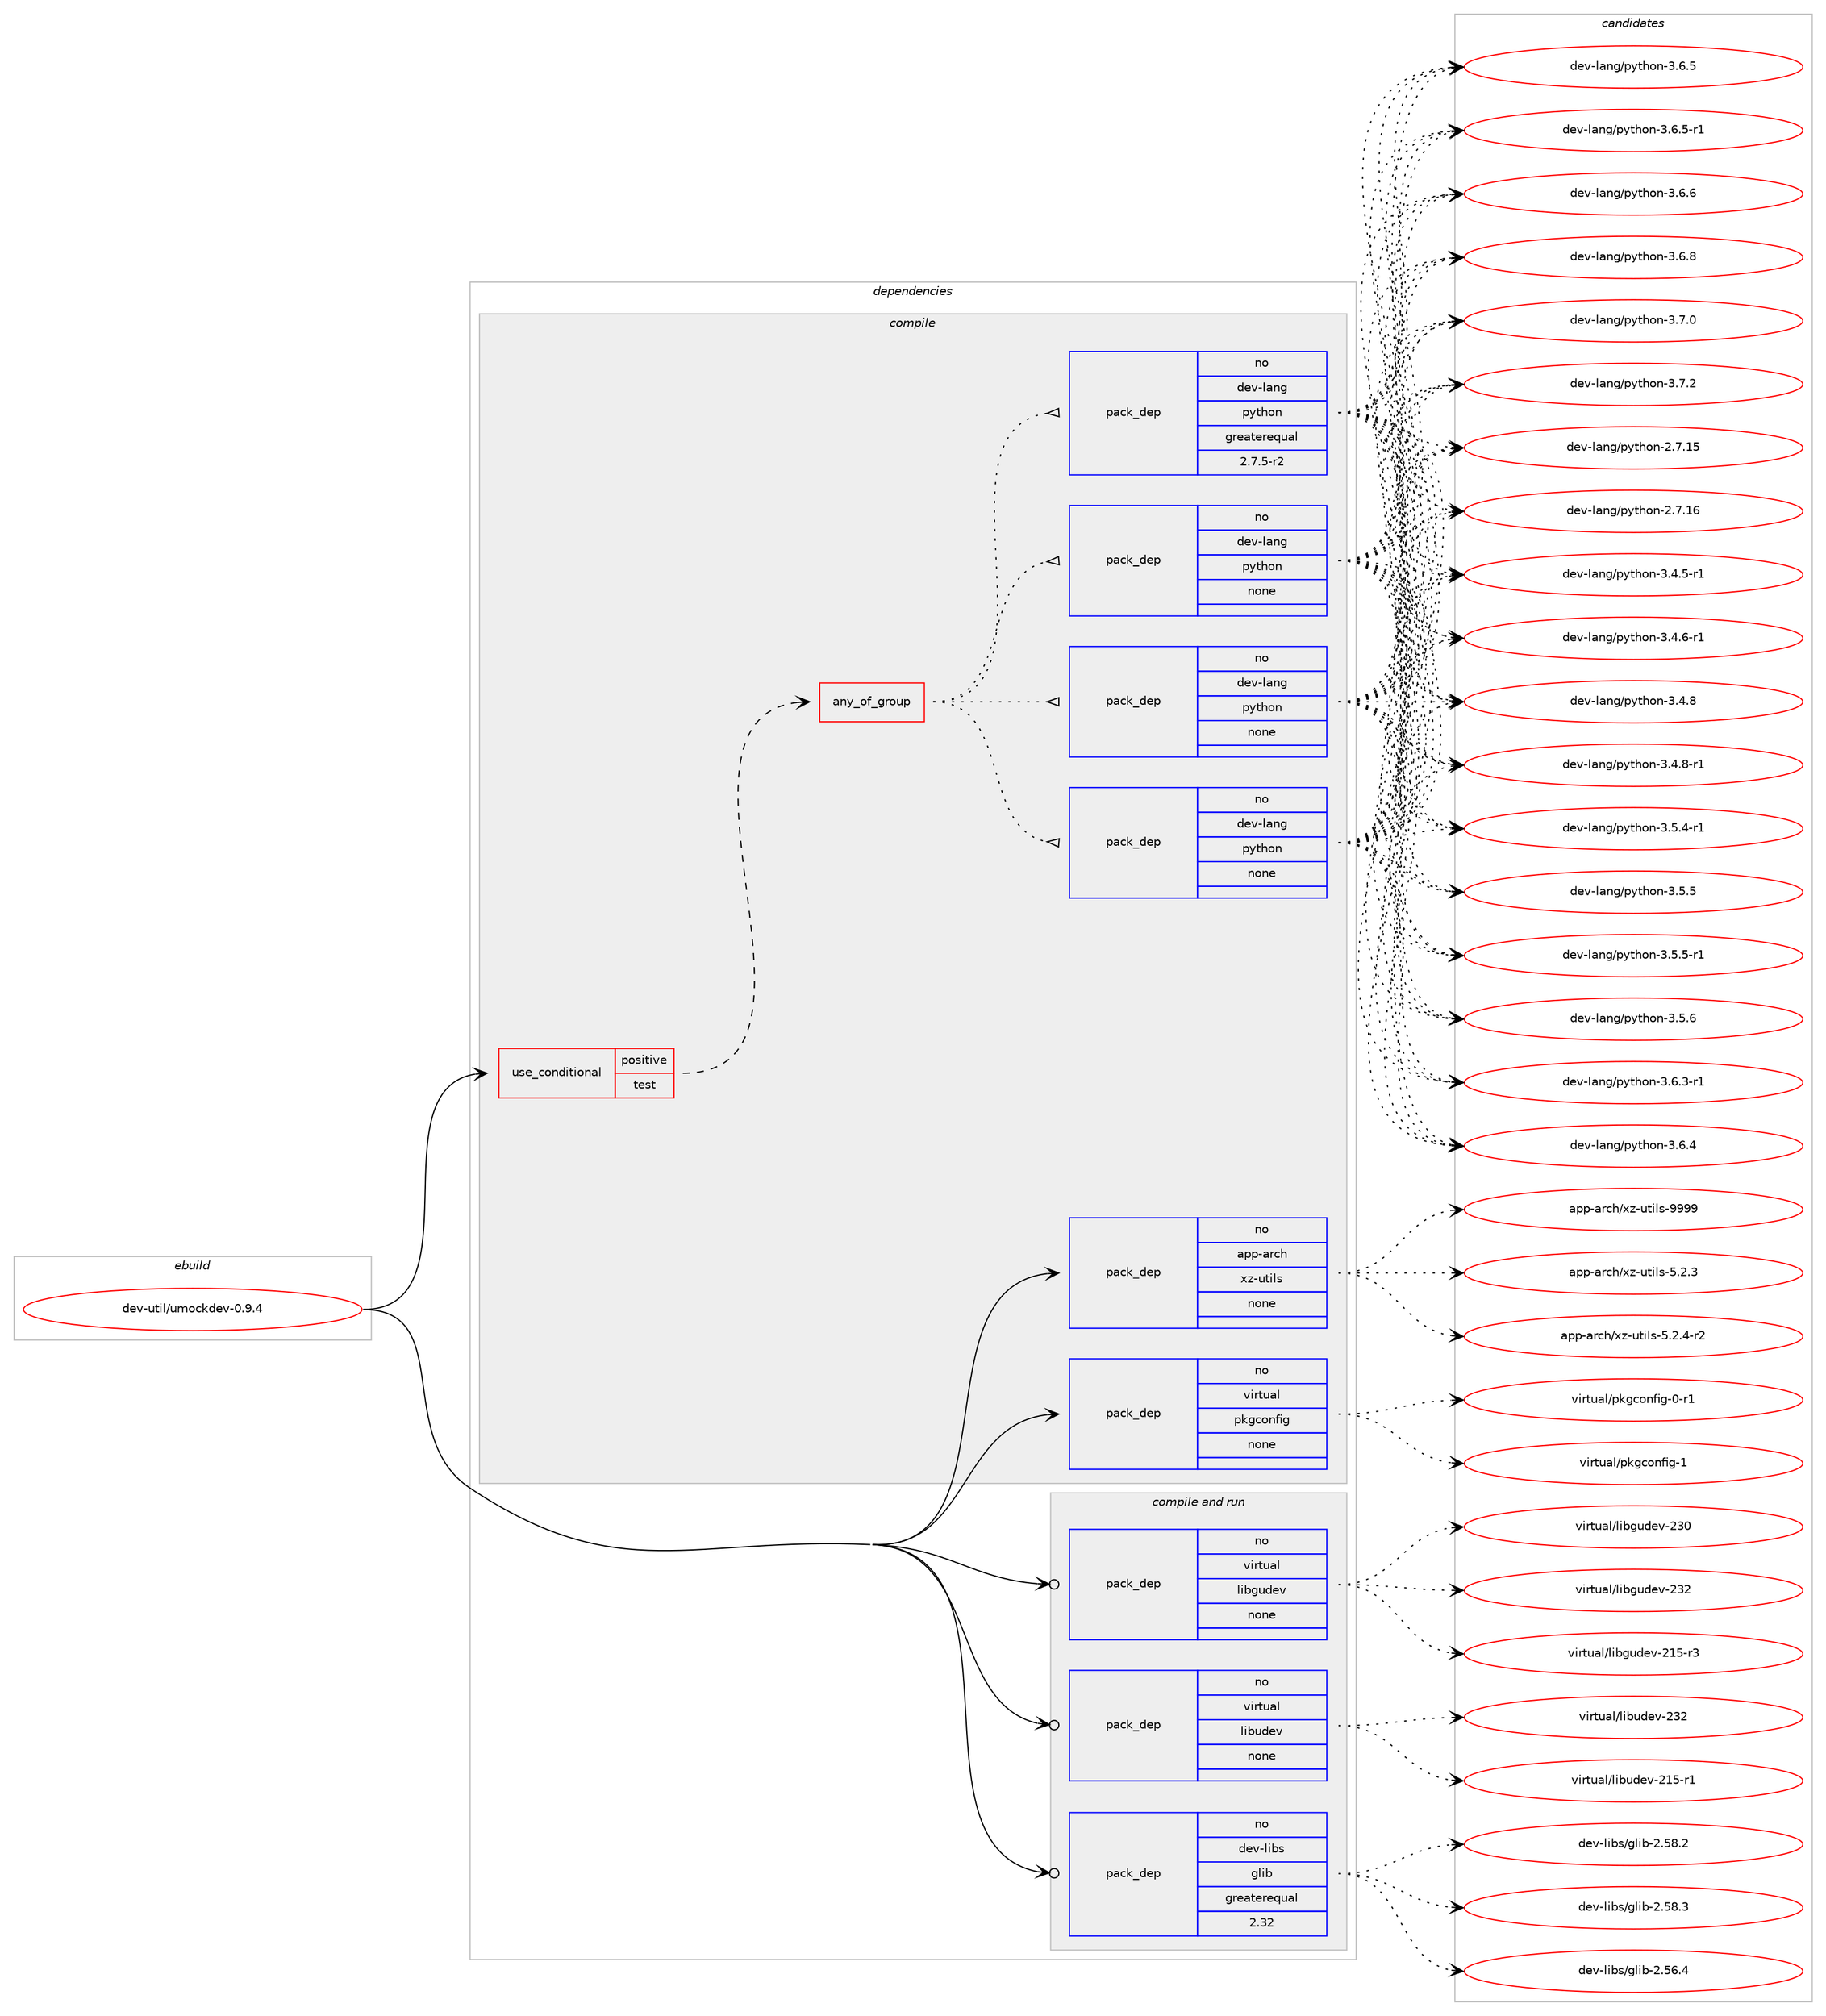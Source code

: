 digraph prolog {

# *************
# Graph options
# *************

newrank=true;
concentrate=true;
compound=true;
graph [rankdir=LR,fontname=Helvetica,fontsize=10,ranksep=1.5];#, ranksep=2.5, nodesep=0.2];
edge  [arrowhead=vee];
node  [fontname=Helvetica,fontsize=10];

# **********
# The ebuild
# **********

subgraph cluster_leftcol {
color=gray;
rank=same;
label=<<i>ebuild</i>>;
id [label="dev-util/umockdev-0.9.4", color=red, width=4, href="../dev-util/umockdev-0.9.4.svg"];
}

# ****************
# The dependencies
# ****************

subgraph cluster_midcol {
color=gray;
label=<<i>dependencies</i>>;
subgraph cluster_compile {
fillcolor="#eeeeee";
style=filled;
label=<<i>compile</i>>;
subgraph cond425200 {
dependency1549694 [label=<<TABLE BORDER="0" CELLBORDER="1" CELLSPACING="0" CELLPADDING="4"><TR><TD ROWSPAN="3" CELLPADDING="10">use_conditional</TD></TR><TR><TD>positive</TD></TR><TR><TD>test</TD></TR></TABLE>>, shape=none, color=red];
subgraph any23129 {
dependency1549695 [label=<<TABLE BORDER="0" CELLBORDER="1" CELLSPACING="0" CELLPADDING="4"><TR><TD CELLPADDING="10">any_of_group</TD></TR></TABLE>>, shape=none, color=red];subgraph pack1100772 {
dependency1549696 [label=<<TABLE BORDER="0" CELLBORDER="1" CELLSPACING="0" CELLPADDING="4" WIDTH="220"><TR><TD ROWSPAN="6" CELLPADDING="30">pack_dep</TD></TR><TR><TD WIDTH="110">no</TD></TR><TR><TD>dev-lang</TD></TR><TR><TD>python</TD></TR><TR><TD>none</TD></TR><TR><TD></TD></TR></TABLE>>, shape=none, color=blue];
}
dependency1549695:e -> dependency1549696:w [weight=20,style="dotted",arrowhead="oinv"];
subgraph pack1100773 {
dependency1549697 [label=<<TABLE BORDER="0" CELLBORDER="1" CELLSPACING="0" CELLPADDING="4" WIDTH="220"><TR><TD ROWSPAN="6" CELLPADDING="30">pack_dep</TD></TR><TR><TD WIDTH="110">no</TD></TR><TR><TD>dev-lang</TD></TR><TR><TD>python</TD></TR><TR><TD>none</TD></TR><TR><TD></TD></TR></TABLE>>, shape=none, color=blue];
}
dependency1549695:e -> dependency1549697:w [weight=20,style="dotted",arrowhead="oinv"];
subgraph pack1100774 {
dependency1549698 [label=<<TABLE BORDER="0" CELLBORDER="1" CELLSPACING="0" CELLPADDING="4" WIDTH="220"><TR><TD ROWSPAN="6" CELLPADDING="30">pack_dep</TD></TR><TR><TD WIDTH="110">no</TD></TR><TR><TD>dev-lang</TD></TR><TR><TD>python</TD></TR><TR><TD>none</TD></TR><TR><TD></TD></TR></TABLE>>, shape=none, color=blue];
}
dependency1549695:e -> dependency1549698:w [weight=20,style="dotted",arrowhead="oinv"];
subgraph pack1100775 {
dependency1549699 [label=<<TABLE BORDER="0" CELLBORDER="1" CELLSPACING="0" CELLPADDING="4" WIDTH="220"><TR><TD ROWSPAN="6" CELLPADDING="30">pack_dep</TD></TR><TR><TD WIDTH="110">no</TD></TR><TR><TD>dev-lang</TD></TR><TR><TD>python</TD></TR><TR><TD>greaterequal</TD></TR><TR><TD>2.7.5-r2</TD></TR></TABLE>>, shape=none, color=blue];
}
dependency1549695:e -> dependency1549699:w [weight=20,style="dotted",arrowhead="oinv"];
}
dependency1549694:e -> dependency1549695:w [weight=20,style="dashed",arrowhead="vee"];
}
id:e -> dependency1549694:w [weight=20,style="solid",arrowhead="vee"];
subgraph pack1100776 {
dependency1549700 [label=<<TABLE BORDER="0" CELLBORDER="1" CELLSPACING="0" CELLPADDING="4" WIDTH="220"><TR><TD ROWSPAN="6" CELLPADDING="30">pack_dep</TD></TR><TR><TD WIDTH="110">no</TD></TR><TR><TD>app-arch</TD></TR><TR><TD>xz-utils</TD></TR><TR><TD>none</TD></TR><TR><TD></TD></TR></TABLE>>, shape=none, color=blue];
}
id:e -> dependency1549700:w [weight=20,style="solid",arrowhead="vee"];
subgraph pack1100777 {
dependency1549701 [label=<<TABLE BORDER="0" CELLBORDER="1" CELLSPACING="0" CELLPADDING="4" WIDTH="220"><TR><TD ROWSPAN="6" CELLPADDING="30">pack_dep</TD></TR><TR><TD WIDTH="110">no</TD></TR><TR><TD>virtual</TD></TR><TR><TD>pkgconfig</TD></TR><TR><TD>none</TD></TR><TR><TD></TD></TR></TABLE>>, shape=none, color=blue];
}
id:e -> dependency1549701:w [weight=20,style="solid",arrowhead="vee"];
}
subgraph cluster_compileandrun {
fillcolor="#eeeeee";
style=filled;
label=<<i>compile and run</i>>;
subgraph pack1100778 {
dependency1549702 [label=<<TABLE BORDER="0" CELLBORDER="1" CELLSPACING="0" CELLPADDING="4" WIDTH="220"><TR><TD ROWSPAN="6" CELLPADDING="30">pack_dep</TD></TR><TR><TD WIDTH="110">no</TD></TR><TR><TD>dev-libs</TD></TR><TR><TD>glib</TD></TR><TR><TD>greaterequal</TD></TR><TR><TD>2.32</TD></TR></TABLE>>, shape=none, color=blue];
}
id:e -> dependency1549702:w [weight=20,style="solid",arrowhead="odotvee"];
subgraph pack1100779 {
dependency1549703 [label=<<TABLE BORDER="0" CELLBORDER="1" CELLSPACING="0" CELLPADDING="4" WIDTH="220"><TR><TD ROWSPAN="6" CELLPADDING="30">pack_dep</TD></TR><TR><TD WIDTH="110">no</TD></TR><TR><TD>virtual</TD></TR><TR><TD>libgudev</TD></TR><TR><TD>none</TD></TR><TR><TD></TD></TR></TABLE>>, shape=none, color=blue];
}
id:e -> dependency1549703:w [weight=20,style="solid",arrowhead="odotvee"];
subgraph pack1100780 {
dependency1549704 [label=<<TABLE BORDER="0" CELLBORDER="1" CELLSPACING="0" CELLPADDING="4" WIDTH="220"><TR><TD ROWSPAN="6" CELLPADDING="30">pack_dep</TD></TR><TR><TD WIDTH="110">no</TD></TR><TR><TD>virtual</TD></TR><TR><TD>libudev</TD></TR><TR><TD>none</TD></TR><TR><TD></TD></TR></TABLE>>, shape=none, color=blue];
}
id:e -> dependency1549704:w [weight=20,style="solid",arrowhead="odotvee"];
}
subgraph cluster_run {
fillcolor="#eeeeee";
style=filled;
label=<<i>run</i>>;
}
}

# **************
# The candidates
# **************

subgraph cluster_choices {
rank=same;
color=gray;
label=<<i>candidates</i>>;

subgraph choice1100772 {
color=black;
nodesep=1;
choice10010111845108971101034711212111610411111045504655464953 [label="dev-lang/python-2.7.15", color=red, width=4,href="../dev-lang/python-2.7.15.svg"];
choice10010111845108971101034711212111610411111045504655464954 [label="dev-lang/python-2.7.16", color=red, width=4,href="../dev-lang/python-2.7.16.svg"];
choice1001011184510897110103471121211161041111104551465246534511449 [label="dev-lang/python-3.4.5-r1", color=red, width=4,href="../dev-lang/python-3.4.5-r1.svg"];
choice1001011184510897110103471121211161041111104551465246544511449 [label="dev-lang/python-3.4.6-r1", color=red, width=4,href="../dev-lang/python-3.4.6-r1.svg"];
choice100101118451089711010347112121116104111110455146524656 [label="dev-lang/python-3.4.8", color=red, width=4,href="../dev-lang/python-3.4.8.svg"];
choice1001011184510897110103471121211161041111104551465246564511449 [label="dev-lang/python-3.4.8-r1", color=red, width=4,href="../dev-lang/python-3.4.8-r1.svg"];
choice1001011184510897110103471121211161041111104551465346524511449 [label="dev-lang/python-3.5.4-r1", color=red, width=4,href="../dev-lang/python-3.5.4-r1.svg"];
choice100101118451089711010347112121116104111110455146534653 [label="dev-lang/python-3.5.5", color=red, width=4,href="../dev-lang/python-3.5.5.svg"];
choice1001011184510897110103471121211161041111104551465346534511449 [label="dev-lang/python-3.5.5-r1", color=red, width=4,href="../dev-lang/python-3.5.5-r1.svg"];
choice100101118451089711010347112121116104111110455146534654 [label="dev-lang/python-3.5.6", color=red, width=4,href="../dev-lang/python-3.5.6.svg"];
choice1001011184510897110103471121211161041111104551465446514511449 [label="dev-lang/python-3.6.3-r1", color=red, width=4,href="../dev-lang/python-3.6.3-r1.svg"];
choice100101118451089711010347112121116104111110455146544652 [label="dev-lang/python-3.6.4", color=red, width=4,href="../dev-lang/python-3.6.4.svg"];
choice100101118451089711010347112121116104111110455146544653 [label="dev-lang/python-3.6.5", color=red, width=4,href="../dev-lang/python-3.6.5.svg"];
choice1001011184510897110103471121211161041111104551465446534511449 [label="dev-lang/python-3.6.5-r1", color=red, width=4,href="../dev-lang/python-3.6.5-r1.svg"];
choice100101118451089711010347112121116104111110455146544654 [label="dev-lang/python-3.6.6", color=red, width=4,href="../dev-lang/python-3.6.6.svg"];
choice100101118451089711010347112121116104111110455146544656 [label="dev-lang/python-3.6.8", color=red, width=4,href="../dev-lang/python-3.6.8.svg"];
choice100101118451089711010347112121116104111110455146554648 [label="dev-lang/python-3.7.0", color=red, width=4,href="../dev-lang/python-3.7.0.svg"];
choice100101118451089711010347112121116104111110455146554650 [label="dev-lang/python-3.7.2", color=red, width=4,href="../dev-lang/python-3.7.2.svg"];
dependency1549696:e -> choice10010111845108971101034711212111610411111045504655464953:w [style=dotted,weight="100"];
dependency1549696:e -> choice10010111845108971101034711212111610411111045504655464954:w [style=dotted,weight="100"];
dependency1549696:e -> choice1001011184510897110103471121211161041111104551465246534511449:w [style=dotted,weight="100"];
dependency1549696:e -> choice1001011184510897110103471121211161041111104551465246544511449:w [style=dotted,weight="100"];
dependency1549696:e -> choice100101118451089711010347112121116104111110455146524656:w [style=dotted,weight="100"];
dependency1549696:e -> choice1001011184510897110103471121211161041111104551465246564511449:w [style=dotted,weight="100"];
dependency1549696:e -> choice1001011184510897110103471121211161041111104551465346524511449:w [style=dotted,weight="100"];
dependency1549696:e -> choice100101118451089711010347112121116104111110455146534653:w [style=dotted,weight="100"];
dependency1549696:e -> choice1001011184510897110103471121211161041111104551465346534511449:w [style=dotted,weight="100"];
dependency1549696:e -> choice100101118451089711010347112121116104111110455146534654:w [style=dotted,weight="100"];
dependency1549696:e -> choice1001011184510897110103471121211161041111104551465446514511449:w [style=dotted,weight="100"];
dependency1549696:e -> choice100101118451089711010347112121116104111110455146544652:w [style=dotted,weight="100"];
dependency1549696:e -> choice100101118451089711010347112121116104111110455146544653:w [style=dotted,weight="100"];
dependency1549696:e -> choice1001011184510897110103471121211161041111104551465446534511449:w [style=dotted,weight="100"];
dependency1549696:e -> choice100101118451089711010347112121116104111110455146544654:w [style=dotted,weight="100"];
dependency1549696:e -> choice100101118451089711010347112121116104111110455146544656:w [style=dotted,weight="100"];
dependency1549696:e -> choice100101118451089711010347112121116104111110455146554648:w [style=dotted,weight="100"];
dependency1549696:e -> choice100101118451089711010347112121116104111110455146554650:w [style=dotted,weight="100"];
}
subgraph choice1100773 {
color=black;
nodesep=1;
choice10010111845108971101034711212111610411111045504655464953 [label="dev-lang/python-2.7.15", color=red, width=4,href="../dev-lang/python-2.7.15.svg"];
choice10010111845108971101034711212111610411111045504655464954 [label="dev-lang/python-2.7.16", color=red, width=4,href="../dev-lang/python-2.7.16.svg"];
choice1001011184510897110103471121211161041111104551465246534511449 [label="dev-lang/python-3.4.5-r1", color=red, width=4,href="../dev-lang/python-3.4.5-r1.svg"];
choice1001011184510897110103471121211161041111104551465246544511449 [label="dev-lang/python-3.4.6-r1", color=red, width=4,href="../dev-lang/python-3.4.6-r1.svg"];
choice100101118451089711010347112121116104111110455146524656 [label="dev-lang/python-3.4.8", color=red, width=4,href="../dev-lang/python-3.4.8.svg"];
choice1001011184510897110103471121211161041111104551465246564511449 [label="dev-lang/python-3.4.8-r1", color=red, width=4,href="../dev-lang/python-3.4.8-r1.svg"];
choice1001011184510897110103471121211161041111104551465346524511449 [label="dev-lang/python-3.5.4-r1", color=red, width=4,href="../dev-lang/python-3.5.4-r1.svg"];
choice100101118451089711010347112121116104111110455146534653 [label="dev-lang/python-3.5.5", color=red, width=4,href="../dev-lang/python-3.5.5.svg"];
choice1001011184510897110103471121211161041111104551465346534511449 [label="dev-lang/python-3.5.5-r1", color=red, width=4,href="../dev-lang/python-3.5.5-r1.svg"];
choice100101118451089711010347112121116104111110455146534654 [label="dev-lang/python-3.5.6", color=red, width=4,href="../dev-lang/python-3.5.6.svg"];
choice1001011184510897110103471121211161041111104551465446514511449 [label="dev-lang/python-3.6.3-r1", color=red, width=4,href="../dev-lang/python-3.6.3-r1.svg"];
choice100101118451089711010347112121116104111110455146544652 [label="dev-lang/python-3.6.4", color=red, width=4,href="../dev-lang/python-3.6.4.svg"];
choice100101118451089711010347112121116104111110455146544653 [label="dev-lang/python-3.6.5", color=red, width=4,href="../dev-lang/python-3.6.5.svg"];
choice1001011184510897110103471121211161041111104551465446534511449 [label="dev-lang/python-3.6.5-r1", color=red, width=4,href="../dev-lang/python-3.6.5-r1.svg"];
choice100101118451089711010347112121116104111110455146544654 [label="dev-lang/python-3.6.6", color=red, width=4,href="../dev-lang/python-3.6.6.svg"];
choice100101118451089711010347112121116104111110455146544656 [label="dev-lang/python-3.6.8", color=red, width=4,href="../dev-lang/python-3.6.8.svg"];
choice100101118451089711010347112121116104111110455146554648 [label="dev-lang/python-3.7.0", color=red, width=4,href="../dev-lang/python-3.7.0.svg"];
choice100101118451089711010347112121116104111110455146554650 [label="dev-lang/python-3.7.2", color=red, width=4,href="../dev-lang/python-3.7.2.svg"];
dependency1549697:e -> choice10010111845108971101034711212111610411111045504655464953:w [style=dotted,weight="100"];
dependency1549697:e -> choice10010111845108971101034711212111610411111045504655464954:w [style=dotted,weight="100"];
dependency1549697:e -> choice1001011184510897110103471121211161041111104551465246534511449:w [style=dotted,weight="100"];
dependency1549697:e -> choice1001011184510897110103471121211161041111104551465246544511449:w [style=dotted,weight="100"];
dependency1549697:e -> choice100101118451089711010347112121116104111110455146524656:w [style=dotted,weight="100"];
dependency1549697:e -> choice1001011184510897110103471121211161041111104551465246564511449:w [style=dotted,weight="100"];
dependency1549697:e -> choice1001011184510897110103471121211161041111104551465346524511449:w [style=dotted,weight="100"];
dependency1549697:e -> choice100101118451089711010347112121116104111110455146534653:w [style=dotted,weight="100"];
dependency1549697:e -> choice1001011184510897110103471121211161041111104551465346534511449:w [style=dotted,weight="100"];
dependency1549697:e -> choice100101118451089711010347112121116104111110455146534654:w [style=dotted,weight="100"];
dependency1549697:e -> choice1001011184510897110103471121211161041111104551465446514511449:w [style=dotted,weight="100"];
dependency1549697:e -> choice100101118451089711010347112121116104111110455146544652:w [style=dotted,weight="100"];
dependency1549697:e -> choice100101118451089711010347112121116104111110455146544653:w [style=dotted,weight="100"];
dependency1549697:e -> choice1001011184510897110103471121211161041111104551465446534511449:w [style=dotted,weight="100"];
dependency1549697:e -> choice100101118451089711010347112121116104111110455146544654:w [style=dotted,weight="100"];
dependency1549697:e -> choice100101118451089711010347112121116104111110455146544656:w [style=dotted,weight="100"];
dependency1549697:e -> choice100101118451089711010347112121116104111110455146554648:w [style=dotted,weight="100"];
dependency1549697:e -> choice100101118451089711010347112121116104111110455146554650:w [style=dotted,weight="100"];
}
subgraph choice1100774 {
color=black;
nodesep=1;
choice10010111845108971101034711212111610411111045504655464953 [label="dev-lang/python-2.7.15", color=red, width=4,href="../dev-lang/python-2.7.15.svg"];
choice10010111845108971101034711212111610411111045504655464954 [label="dev-lang/python-2.7.16", color=red, width=4,href="../dev-lang/python-2.7.16.svg"];
choice1001011184510897110103471121211161041111104551465246534511449 [label="dev-lang/python-3.4.5-r1", color=red, width=4,href="../dev-lang/python-3.4.5-r1.svg"];
choice1001011184510897110103471121211161041111104551465246544511449 [label="dev-lang/python-3.4.6-r1", color=red, width=4,href="../dev-lang/python-3.4.6-r1.svg"];
choice100101118451089711010347112121116104111110455146524656 [label="dev-lang/python-3.4.8", color=red, width=4,href="../dev-lang/python-3.4.8.svg"];
choice1001011184510897110103471121211161041111104551465246564511449 [label="dev-lang/python-3.4.8-r1", color=red, width=4,href="../dev-lang/python-3.4.8-r1.svg"];
choice1001011184510897110103471121211161041111104551465346524511449 [label="dev-lang/python-3.5.4-r1", color=red, width=4,href="../dev-lang/python-3.5.4-r1.svg"];
choice100101118451089711010347112121116104111110455146534653 [label="dev-lang/python-3.5.5", color=red, width=4,href="../dev-lang/python-3.5.5.svg"];
choice1001011184510897110103471121211161041111104551465346534511449 [label="dev-lang/python-3.5.5-r1", color=red, width=4,href="../dev-lang/python-3.5.5-r1.svg"];
choice100101118451089711010347112121116104111110455146534654 [label="dev-lang/python-3.5.6", color=red, width=4,href="../dev-lang/python-3.5.6.svg"];
choice1001011184510897110103471121211161041111104551465446514511449 [label="dev-lang/python-3.6.3-r1", color=red, width=4,href="../dev-lang/python-3.6.3-r1.svg"];
choice100101118451089711010347112121116104111110455146544652 [label="dev-lang/python-3.6.4", color=red, width=4,href="../dev-lang/python-3.6.4.svg"];
choice100101118451089711010347112121116104111110455146544653 [label="dev-lang/python-3.6.5", color=red, width=4,href="../dev-lang/python-3.6.5.svg"];
choice1001011184510897110103471121211161041111104551465446534511449 [label="dev-lang/python-3.6.5-r1", color=red, width=4,href="../dev-lang/python-3.6.5-r1.svg"];
choice100101118451089711010347112121116104111110455146544654 [label="dev-lang/python-3.6.6", color=red, width=4,href="../dev-lang/python-3.6.6.svg"];
choice100101118451089711010347112121116104111110455146544656 [label="dev-lang/python-3.6.8", color=red, width=4,href="../dev-lang/python-3.6.8.svg"];
choice100101118451089711010347112121116104111110455146554648 [label="dev-lang/python-3.7.0", color=red, width=4,href="../dev-lang/python-3.7.0.svg"];
choice100101118451089711010347112121116104111110455146554650 [label="dev-lang/python-3.7.2", color=red, width=4,href="../dev-lang/python-3.7.2.svg"];
dependency1549698:e -> choice10010111845108971101034711212111610411111045504655464953:w [style=dotted,weight="100"];
dependency1549698:e -> choice10010111845108971101034711212111610411111045504655464954:w [style=dotted,weight="100"];
dependency1549698:e -> choice1001011184510897110103471121211161041111104551465246534511449:w [style=dotted,weight="100"];
dependency1549698:e -> choice1001011184510897110103471121211161041111104551465246544511449:w [style=dotted,weight="100"];
dependency1549698:e -> choice100101118451089711010347112121116104111110455146524656:w [style=dotted,weight="100"];
dependency1549698:e -> choice1001011184510897110103471121211161041111104551465246564511449:w [style=dotted,weight="100"];
dependency1549698:e -> choice1001011184510897110103471121211161041111104551465346524511449:w [style=dotted,weight="100"];
dependency1549698:e -> choice100101118451089711010347112121116104111110455146534653:w [style=dotted,weight="100"];
dependency1549698:e -> choice1001011184510897110103471121211161041111104551465346534511449:w [style=dotted,weight="100"];
dependency1549698:e -> choice100101118451089711010347112121116104111110455146534654:w [style=dotted,weight="100"];
dependency1549698:e -> choice1001011184510897110103471121211161041111104551465446514511449:w [style=dotted,weight="100"];
dependency1549698:e -> choice100101118451089711010347112121116104111110455146544652:w [style=dotted,weight="100"];
dependency1549698:e -> choice100101118451089711010347112121116104111110455146544653:w [style=dotted,weight="100"];
dependency1549698:e -> choice1001011184510897110103471121211161041111104551465446534511449:w [style=dotted,weight="100"];
dependency1549698:e -> choice100101118451089711010347112121116104111110455146544654:w [style=dotted,weight="100"];
dependency1549698:e -> choice100101118451089711010347112121116104111110455146544656:w [style=dotted,weight="100"];
dependency1549698:e -> choice100101118451089711010347112121116104111110455146554648:w [style=dotted,weight="100"];
dependency1549698:e -> choice100101118451089711010347112121116104111110455146554650:w [style=dotted,weight="100"];
}
subgraph choice1100775 {
color=black;
nodesep=1;
choice10010111845108971101034711212111610411111045504655464953 [label="dev-lang/python-2.7.15", color=red, width=4,href="../dev-lang/python-2.7.15.svg"];
choice10010111845108971101034711212111610411111045504655464954 [label="dev-lang/python-2.7.16", color=red, width=4,href="../dev-lang/python-2.7.16.svg"];
choice1001011184510897110103471121211161041111104551465246534511449 [label="dev-lang/python-3.4.5-r1", color=red, width=4,href="../dev-lang/python-3.4.5-r1.svg"];
choice1001011184510897110103471121211161041111104551465246544511449 [label="dev-lang/python-3.4.6-r1", color=red, width=4,href="../dev-lang/python-3.4.6-r1.svg"];
choice100101118451089711010347112121116104111110455146524656 [label="dev-lang/python-3.4.8", color=red, width=4,href="../dev-lang/python-3.4.8.svg"];
choice1001011184510897110103471121211161041111104551465246564511449 [label="dev-lang/python-3.4.8-r1", color=red, width=4,href="../dev-lang/python-3.4.8-r1.svg"];
choice1001011184510897110103471121211161041111104551465346524511449 [label="dev-lang/python-3.5.4-r1", color=red, width=4,href="../dev-lang/python-3.5.4-r1.svg"];
choice100101118451089711010347112121116104111110455146534653 [label="dev-lang/python-3.5.5", color=red, width=4,href="../dev-lang/python-3.5.5.svg"];
choice1001011184510897110103471121211161041111104551465346534511449 [label="dev-lang/python-3.5.5-r1", color=red, width=4,href="../dev-lang/python-3.5.5-r1.svg"];
choice100101118451089711010347112121116104111110455146534654 [label="dev-lang/python-3.5.6", color=red, width=4,href="../dev-lang/python-3.5.6.svg"];
choice1001011184510897110103471121211161041111104551465446514511449 [label="dev-lang/python-3.6.3-r1", color=red, width=4,href="../dev-lang/python-3.6.3-r1.svg"];
choice100101118451089711010347112121116104111110455146544652 [label="dev-lang/python-3.6.4", color=red, width=4,href="../dev-lang/python-3.6.4.svg"];
choice100101118451089711010347112121116104111110455146544653 [label="dev-lang/python-3.6.5", color=red, width=4,href="../dev-lang/python-3.6.5.svg"];
choice1001011184510897110103471121211161041111104551465446534511449 [label="dev-lang/python-3.6.5-r1", color=red, width=4,href="../dev-lang/python-3.6.5-r1.svg"];
choice100101118451089711010347112121116104111110455146544654 [label="dev-lang/python-3.6.6", color=red, width=4,href="../dev-lang/python-3.6.6.svg"];
choice100101118451089711010347112121116104111110455146544656 [label="dev-lang/python-3.6.8", color=red, width=4,href="../dev-lang/python-3.6.8.svg"];
choice100101118451089711010347112121116104111110455146554648 [label="dev-lang/python-3.7.0", color=red, width=4,href="../dev-lang/python-3.7.0.svg"];
choice100101118451089711010347112121116104111110455146554650 [label="dev-lang/python-3.7.2", color=red, width=4,href="../dev-lang/python-3.7.2.svg"];
dependency1549699:e -> choice10010111845108971101034711212111610411111045504655464953:w [style=dotted,weight="100"];
dependency1549699:e -> choice10010111845108971101034711212111610411111045504655464954:w [style=dotted,weight="100"];
dependency1549699:e -> choice1001011184510897110103471121211161041111104551465246534511449:w [style=dotted,weight="100"];
dependency1549699:e -> choice1001011184510897110103471121211161041111104551465246544511449:w [style=dotted,weight="100"];
dependency1549699:e -> choice100101118451089711010347112121116104111110455146524656:w [style=dotted,weight="100"];
dependency1549699:e -> choice1001011184510897110103471121211161041111104551465246564511449:w [style=dotted,weight="100"];
dependency1549699:e -> choice1001011184510897110103471121211161041111104551465346524511449:w [style=dotted,weight="100"];
dependency1549699:e -> choice100101118451089711010347112121116104111110455146534653:w [style=dotted,weight="100"];
dependency1549699:e -> choice1001011184510897110103471121211161041111104551465346534511449:w [style=dotted,weight="100"];
dependency1549699:e -> choice100101118451089711010347112121116104111110455146534654:w [style=dotted,weight="100"];
dependency1549699:e -> choice1001011184510897110103471121211161041111104551465446514511449:w [style=dotted,weight="100"];
dependency1549699:e -> choice100101118451089711010347112121116104111110455146544652:w [style=dotted,weight="100"];
dependency1549699:e -> choice100101118451089711010347112121116104111110455146544653:w [style=dotted,weight="100"];
dependency1549699:e -> choice1001011184510897110103471121211161041111104551465446534511449:w [style=dotted,weight="100"];
dependency1549699:e -> choice100101118451089711010347112121116104111110455146544654:w [style=dotted,weight="100"];
dependency1549699:e -> choice100101118451089711010347112121116104111110455146544656:w [style=dotted,weight="100"];
dependency1549699:e -> choice100101118451089711010347112121116104111110455146554648:w [style=dotted,weight="100"];
dependency1549699:e -> choice100101118451089711010347112121116104111110455146554650:w [style=dotted,weight="100"];
}
subgraph choice1100776 {
color=black;
nodesep=1;
choice971121124597114991044712012245117116105108115455346504651 [label="app-arch/xz-utils-5.2.3", color=red, width=4,href="../app-arch/xz-utils-5.2.3.svg"];
choice9711211245971149910447120122451171161051081154553465046524511450 [label="app-arch/xz-utils-5.2.4-r2", color=red, width=4,href="../app-arch/xz-utils-5.2.4-r2.svg"];
choice9711211245971149910447120122451171161051081154557575757 [label="app-arch/xz-utils-9999", color=red, width=4,href="../app-arch/xz-utils-9999.svg"];
dependency1549700:e -> choice971121124597114991044712012245117116105108115455346504651:w [style=dotted,weight="100"];
dependency1549700:e -> choice9711211245971149910447120122451171161051081154553465046524511450:w [style=dotted,weight="100"];
dependency1549700:e -> choice9711211245971149910447120122451171161051081154557575757:w [style=dotted,weight="100"];
}
subgraph choice1100777 {
color=black;
nodesep=1;
choice11810511411611797108471121071039911111010210510345484511449 [label="virtual/pkgconfig-0-r1", color=red, width=4,href="../virtual/pkgconfig-0-r1.svg"];
choice1181051141161179710847112107103991111101021051034549 [label="virtual/pkgconfig-1", color=red, width=4,href="../virtual/pkgconfig-1.svg"];
dependency1549701:e -> choice11810511411611797108471121071039911111010210510345484511449:w [style=dotted,weight="100"];
dependency1549701:e -> choice1181051141161179710847112107103991111101021051034549:w [style=dotted,weight="100"];
}
subgraph choice1100778 {
color=black;
nodesep=1;
choice1001011184510810598115471031081059845504653544652 [label="dev-libs/glib-2.56.4", color=red, width=4,href="../dev-libs/glib-2.56.4.svg"];
choice1001011184510810598115471031081059845504653564650 [label="dev-libs/glib-2.58.2", color=red, width=4,href="../dev-libs/glib-2.58.2.svg"];
choice1001011184510810598115471031081059845504653564651 [label="dev-libs/glib-2.58.3", color=red, width=4,href="../dev-libs/glib-2.58.3.svg"];
dependency1549702:e -> choice1001011184510810598115471031081059845504653544652:w [style=dotted,weight="100"];
dependency1549702:e -> choice1001011184510810598115471031081059845504653564650:w [style=dotted,weight="100"];
dependency1549702:e -> choice1001011184510810598115471031081059845504653564651:w [style=dotted,weight="100"];
}
subgraph choice1100779 {
color=black;
nodesep=1;
choice118105114116117971084710810598103117100101118455049534511451 [label="virtual/libgudev-215-r3", color=red, width=4,href="../virtual/libgudev-215-r3.svg"];
choice11810511411611797108471081059810311710010111845505148 [label="virtual/libgudev-230", color=red, width=4,href="../virtual/libgudev-230.svg"];
choice11810511411611797108471081059810311710010111845505150 [label="virtual/libgudev-232", color=red, width=4,href="../virtual/libgudev-232.svg"];
dependency1549703:e -> choice118105114116117971084710810598103117100101118455049534511451:w [style=dotted,weight="100"];
dependency1549703:e -> choice11810511411611797108471081059810311710010111845505148:w [style=dotted,weight="100"];
dependency1549703:e -> choice11810511411611797108471081059810311710010111845505150:w [style=dotted,weight="100"];
}
subgraph choice1100780 {
color=black;
nodesep=1;
choice118105114116117971084710810598117100101118455049534511449 [label="virtual/libudev-215-r1", color=red, width=4,href="../virtual/libudev-215-r1.svg"];
choice11810511411611797108471081059811710010111845505150 [label="virtual/libudev-232", color=red, width=4,href="../virtual/libudev-232.svg"];
dependency1549704:e -> choice118105114116117971084710810598117100101118455049534511449:w [style=dotted,weight="100"];
dependency1549704:e -> choice11810511411611797108471081059811710010111845505150:w [style=dotted,weight="100"];
}
}

}
